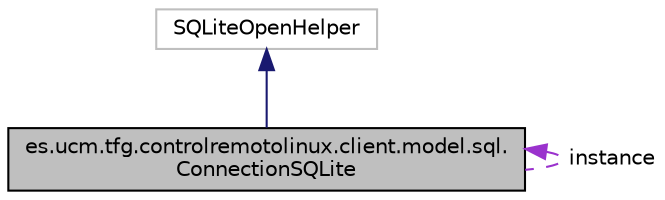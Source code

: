 digraph "es.ucm.tfg.controlremotolinux.client.model.sql.ConnectionSQLite"
{
  edge [fontname="Helvetica",fontsize="10",labelfontname="Helvetica",labelfontsize="10"];
  node [fontname="Helvetica",fontsize="10",shape=record];
  Node1 [label="es.ucm.tfg.controlremotolinux.client.model.sql.\lConnectionSQLite",height=0.2,width=0.4,color="black", fillcolor="grey75", style="filled" fontcolor="black"];
  Node2 -> Node1 [dir="back",color="midnightblue",fontsize="10",style="solid"];
  Node2 [label="SQLiteOpenHelper",height=0.2,width=0.4,color="grey75", fillcolor="white", style="filled"];
  Node1 -> Node1 [dir="back",color="darkorchid3",fontsize="10",style="dashed",label=" instance" ];
}
